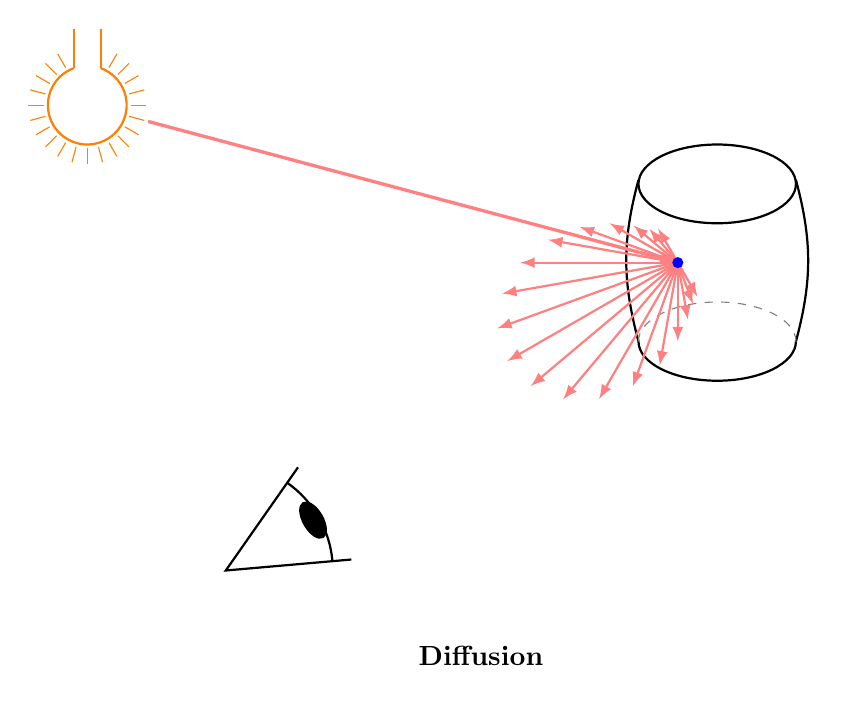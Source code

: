 ﻿\begin{tikzpicture}[scale=1]

% Ampoule
\begin{scope}[scale=0.5]
    \foreach \a in {60,45,...,-240}{
      \draw[orange] (\a:1.1) -- (\a:1.5);
    }

    \draw[thick, orange, fill=white] (110-360:1) arc (110-360:70:1);
    \draw[thick, orange] (70:1) -- ++(0,1);
    \draw[thick, orange] (110-360:1) -- ++(0,1);
\end{scope}

% Tonneau
\begin{scope}[shift={(8,-1)},scale=0.5]
  \draw[thick] (0,0) ellipse (2 and 1);
  \draw[thick] (-2,0.1) to[bend right=15] ++(0,-4.1);
  \draw[thick] (2,0.1) to[bend left=15] ++(0,-4.1);
  \draw[thick] (2,-4) arc (0:-180:2 and 1);
  \draw[gray,dashed] (2,-4) arc (0:180:2 and 1);
  \coordinate (P) at (-1,-2);
\end{scope}



% Oeil
% eye from Izaak Neutelings https://tikz.net/hyperbola/
\def\le{0.8}  % eye size eye
\def\ange{25} % eye opening angle
\def\lb{1.2}  % outgoing beam length
\def\ang{210} % outgoing beam scattering
\begin{scope}[shift={(5.5,-3.75)},scale=2,shift={(\ang:\lb+1.2*\le)},rotate=\ang+180]
  \draw[thick] (\ange:\le) -- (0,0) -- (-\ange:\le);
  \draw[thick] (\ange:0.85*\le) arc(\ange:-\ange:0.85*\le);
  %\draw[fill,brown] (0.75*\le,0) ellipse ({0.10*\le} and {0.21*\le});
  \draw[fill] (0.8*\le,0) ellipse ({0.08*\le} and {0.16*\le});
  \coordinate (O) at (0,0);
\end{scope}

\draw[very thick,->,>=latex,red!50,] (-15:0.8) -- (P);

\foreach \a in {90,100,...,270}{
  \draw[thick,->,>=latex,red!50] (P) -- ++(30+\a:{0.5+2.0*cos(\a)^2});
}

\fill[blue] (P) circle(2pt);

\node at (5,-7) {\bf Diffusion };
\end{tikzpicture}